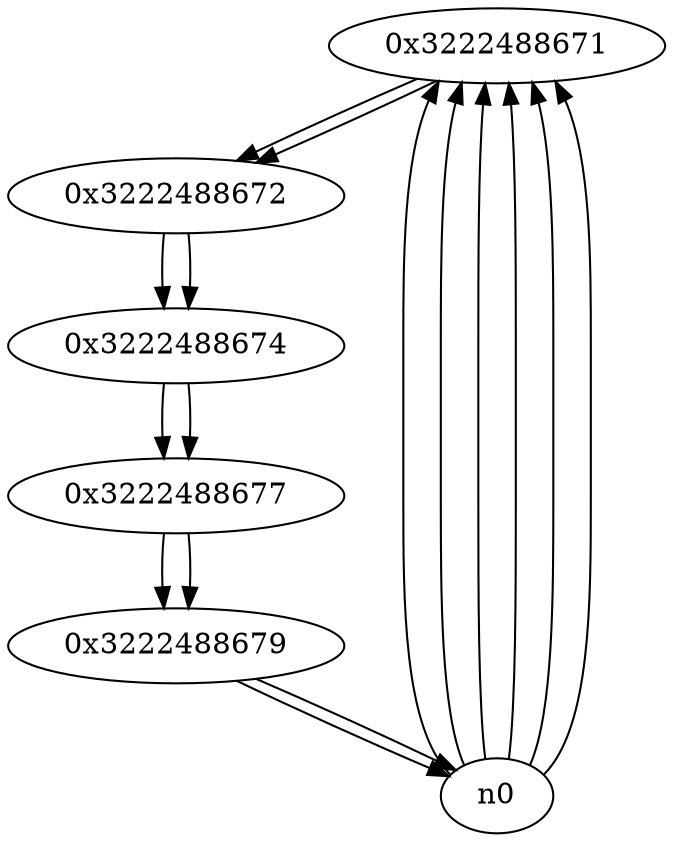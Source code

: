 digraph G{
/* nodes */
  n1 [label="0x3222488671"]
  n2 [label="0x3222488672"]
  n3 [label="0x3222488674"]
  n4 [label="0x3222488677"]
  n5 [label="0x3222488679"]
/* edges */
n1 -> n2;
n0 -> n1;
n0 -> n1;
n0 -> n1;
n0 -> n1;
n0 -> n1;
n0 -> n1;
n2 -> n3;
n1 -> n2;
n3 -> n4;
n2 -> n3;
n4 -> n5;
n3 -> n4;
n5 -> n0;
n5 -> n0;
n4 -> n5;
}
